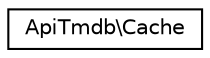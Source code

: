 digraph "Graphical Class Hierarchy"
{
  edge [fontname="Helvetica",fontsize="10",labelfontname="Helvetica",labelfontsize="10"];
  node [fontname="Helvetica",fontsize="10",shape=record];
  rankdir="LR";
  Node0 [label="ApiTmdb\\Cache",height=0.2,width=0.4,color="black", fillcolor="white", style="filled",URL="$classApiTmdb_1_1Cache.html"];
}
